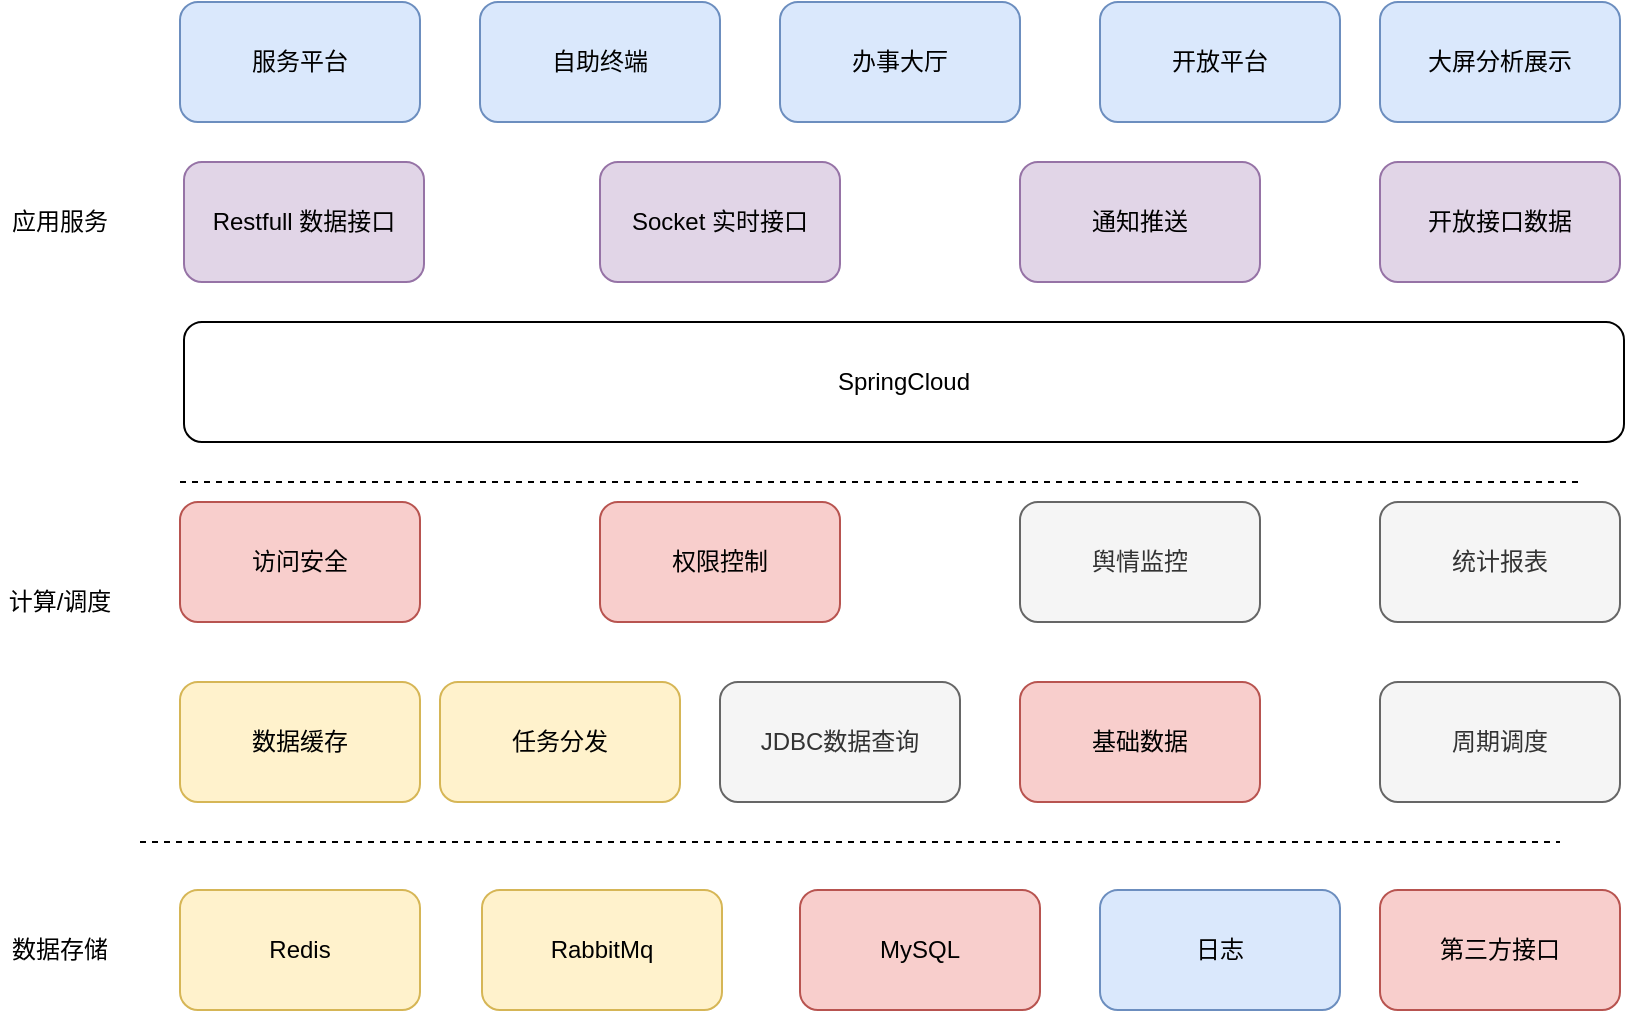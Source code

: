 <mxfile version="12.5.5" type="github">
  <diagram id="Hi7QrelX07eE-1ibjC6R" name="第 1 页">
    <mxGraphModel dx="891" dy="591" grid="1" gridSize="10" guides="1" tooltips="1" connect="1" arrows="1" fold="1" page="1" pageScale="1" pageWidth="827" pageHeight="1169" math="0" shadow="0">
      <root>
        <mxCell id="0"/>
        <mxCell id="1" parent="0"/>
        <mxCell id="vQXIs_iH9I_F0HhUDLEr-1" value="Redis" style="rounded=1;whiteSpace=wrap;html=1;fillColor=#fff2cc;strokeColor=#d6b656;" vertex="1" parent="1">
          <mxGeometry x="140" y="494" width="120" height="60" as="geometry"/>
        </mxCell>
        <mxCell id="vQXIs_iH9I_F0HhUDLEr-2" value="MySQL" style="rounded=1;whiteSpace=wrap;html=1;fillColor=#f8cecc;strokeColor=#b85450;" vertex="1" parent="1">
          <mxGeometry x="450" y="494" width="120" height="60" as="geometry"/>
        </mxCell>
        <mxCell id="vQXIs_iH9I_F0HhUDLEr-3" value="" style="endArrow=none;dashed=1;html=1;" edge="1" parent="1">
          <mxGeometry width="50" height="50" relative="1" as="geometry">
            <mxPoint x="120" y="470" as="sourcePoint"/>
            <mxPoint x="830" y="470" as="targetPoint"/>
            <Array as="points">
              <mxPoint x="400" y="470"/>
            </Array>
          </mxGeometry>
        </mxCell>
        <mxCell id="vQXIs_iH9I_F0HhUDLEr-4" value="数据存储" style="text;html=1;strokeColor=none;fillColor=none;align=center;verticalAlign=middle;whiteSpace=wrap;rounded=0;" vertex="1" parent="1">
          <mxGeometry x="50" y="514" width="60" height="20" as="geometry"/>
        </mxCell>
        <mxCell id="vQXIs_iH9I_F0HhUDLEr-5" value="日志" style="rounded=1;whiteSpace=wrap;html=1;fillColor=#dae8fc;strokeColor=#6c8ebf;" vertex="1" parent="1">
          <mxGeometry x="600" y="494" width="120" height="60" as="geometry"/>
        </mxCell>
        <mxCell id="vQXIs_iH9I_F0HhUDLEr-6" value="计算/调度" style="text;html=1;strokeColor=none;fillColor=none;align=center;verticalAlign=middle;whiteSpace=wrap;rounded=0;" vertex="1" parent="1">
          <mxGeometry x="50" y="340" width="60" height="20" as="geometry"/>
        </mxCell>
        <mxCell id="vQXIs_iH9I_F0HhUDLEr-7" value="应用服务" style="text;html=1;strokeColor=none;fillColor=none;align=center;verticalAlign=middle;whiteSpace=wrap;rounded=0;" vertex="1" parent="1">
          <mxGeometry x="50" y="150" width="60" height="20" as="geometry"/>
        </mxCell>
        <mxCell id="vQXIs_iH9I_F0HhUDLEr-15" value="周期调度" style="rounded=1;whiteSpace=wrap;html=1;fillColor=#f5f5f5;strokeColor=#666666;fontColor=#333333;" vertex="1" parent="1">
          <mxGeometry x="740" y="390" width="120" height="60" as="geometry"/>
        </mxCell>
        <mxCell id="vQXIs_iH9I_F0HhUDLEr-16" value="统计报表" style="rounded=1;whiteSpace=wrap;html=1;fillColor=#f5f5f5;strokeColor=#666666;fontColor=#333333;" vertex="1" parent="1">
          <mxGeometry x="740" y="300" width="120" height="60" as="geometry"/>
        </mxCell>
        <mxCell id="vQXIs_iH9I_F0HhUDLEr-17" value="Restfull 数据接口" style="rounded=1;whiteSpace=wrap;html=1;fillColor=#e1d5e7;strokeColor=#9673a6;" vertex="1" parent="1">
          <mxGeometry x="142" y="130" width="120" height="60" as="geometry"/>
        </mxCell>
        <mxCell id="vQXIs_iH9I_F0HhUDLEr-18" value="Socket 实时接口" style="rounded=1;whiteSpace=wrap;html=1;fillColor=#e1d5e7;strokeColor=#9673a6;" vertex="1" parent="1">
          <mxGeometry x="350" y="130" width="120" height="60" as="geometry"/>
        </mxCell>
        <mxCell id="vQXIs_iH9I_F0HhUDLEr-20" value="服务平台" style="rounded=1;whiteSpace=wrap;html=1;fillColor=#dae8fc;strokeColor=#6c8ebf;" vertex="1" parent="1">
          <mxGeometry x="140" y="50" width="120" height="60" as="geometry"/>
        </mxCell>
        <mxCell id="vQXIs_iH9I_F0HhUDLEr-21" value="自助终端" style="rounded=1;whiteSpace=wrap;html=1;fillColor=#dae8fc;strokeColor=#6c8ebf;" vertex="1" parent="1">
          <mxGeometry x="290" y="50" width="120" height="60" as="geometry"/>
        </mxCell>
        <mxCell id="vQXIs_iH9I_F0HhUDLEr-22" value="通知推送" style="rounded=1;whiteSpace=wrap;html=1;fillColor=#e1d5e7;strokeColor=#9673a6;" vertex="1" parent="1">
          <mxGeometry x="560" y="130" width="120" height="60" as="geometry"/>
        </mxCell>
        <mxCell id="vQXIs_iH9I_F0HhUDLEr-23" value="开放接口数据" style="rounded=1;whiteSpace=wrap;html=1;fillColor=#e1d5e7;strokeColor=#9673a6;" vertex="1" parent="1">
          <mxGeometry x="740" y="130" width="120" height="60" as="geometry"/>
        </mxCell>
        <mxCell id="vQXIs_iH9I_F0HhUDLEr-24" value="办事大厅" style="rounded=1;whiteSpace=wrap;html=1;fillColor=#dae8fc;strokeColor=#6c8ebf;" vertex="1" parent="1">
          <mxGeometry x="440" y="50" width="120" height="60" as="geometry"/>
        </mxCell>
        <mxCell id="vQXIs_iH9I_F0HhUDLEr-25" value="开放平台" style="rounded=1;whiteSpace=wrap;html=1;fillColor=#dae8fc;strokeColor=#6c8ebf;" vertex="1" parent="1">
          <mxGeometry x="600" y="50" width="120" height="60" as="geometry"/>
        </mxCell>
        <mxCell id="vQXIs_iH9I_F0HhUDLEr-26" value="JDBC数据查询" style="rounded=1;whiteSpace=wrap;html=1;fillColor=#f5f5f5;strokeColor=#666666;fontColor=#333333;" vertex="1" parent="1">
          <mxGeometry x="410" y="390" width="120" height="60" as="geometry"/>
        </mxCell>
        <mxCell id="vQXIs_iH9I_F0HhUDLEr-27" value="第三方接口" style="rounded=1;whiteSpace=wrap;html=1;fillColor=#f8cecc;strokeColor=#b85450;" vertex="1" parent="1">
          <mxGeometry x="740" y="494" width="120" height="60" as="geometry"/>
        </mxCell>
        <mxCell id="vQXIs_iH9I_F0HhUDLEr-28" value="基础数据" style="rounded=1;whiteSpace=wrap;html=1;fillColor=#f8cecc;strokeColor=#b85450;" vertex="1" parent="1">
          <mxGeometry x="560" y="390" width="120" height="60" as="geometry"/>
        </mxCell>
        <mxCell id="vQXIs_iH9I_F0HhUDLEr-29" value="访问安全" style="rounded=1;whiteSpace=wrap;html=1;fillColor=#f8cecc;strokeColor=#b85450;" vertex="1" parent="1">
          <mxGeometry x="140" y="300" width="120" height="60" as="geometry"/>
        </mxCell>
        <mxCell id="vQXIs_iH9I_F0HhUDLEr-30" value="" style="endArrow=none;dashed=1;html=1;" edge="1" parent="1">
          <mxGeometry width="50" height="50" relative="1" as="geometry">
            <mxPoint x="140" y="290" as="sourcePoint"/>
            <mxPoint x="840" y="290" as="targetPoint"/>
            <Array as="points">
              <mxPoint x="520" y="290"/>
            </Array>
          </mxGeometry>
        </mxCell>
        <mxCell id="vQXIs_iH9I_F0HhUDLEr-31" value="RabbitMq" style="rounded=1;whiteSpace=wrap;html=1;fillColor=#fff2cc;strokeColor=#d6b656;" vertex="1" parent="1">
          <mxGeometry x="291" y="494" width="120" height="60" as="geometry"/>
        </mxCell>
        <mxCell id="vQXIs_iH9I_F0HhUDLEr-32" value="舆情监控" style="rounded=1;whiteSpace=wrap;html=1;fillColor=#f5f5f5;strokeColor=#666666;fontColor=#333333;" vertex="1" parent="1">
          <mxGeometry x="560" y="300" width="120" height="60" as="geometry"/>
        </mxCell>
        <mxCell id="vQXIs_iH9I_F0HhUDLEr-35" value="数据缓存" style="rounded=1;whiteSpace=wrap;html=1;fillColor=#fff2cc;strokeColor=#d6b656;" vertex="1" parent="1">
          <mxGeometry x="140" y="390" width="120" height="60" as="geometry"/>
        </mxCell>
        <mxCell id="vQXIs_iH9I_F0HhUDLEr-36" value="任务分发" style="rounded=1;whiteSpace=wrap;html=1;fillColor=#fff2cc;strokeColor=#d6b656;" vertex="1" parent="1">
          <mxGeometry x="270" y="390" width="120" height="60" as="geometry"/>
        </mxCell>
        <mxCell id="vQXIs_iH9I_F0HhUDLEr-37" value="SpringCloud" style="rounded=1;whiteSpace=wrap;html=1;" vertex="1" parent="1">
          <mxGeometry x="142" y="210" width="720" height="60" as="geometry"/>
        </mxCell>
        <mxCell id="vQXIs_iH9I_F0HhUDLEr-38" value="大屏分析展示" style="rounded=1;whiteSpace=wrap;html=1;fillColor=#dae8fc;strokeColor=#6c8ebf;" vertex="1" parent="1">
          <mxGeometry x="740" y="50" width="120" height="60" as="geometry"/>
        </mxCell>
        <mxCell id="vQXIs_iH9I_F0HhUDLEr-39" value="权限控制" style="rounded=1;whiteSpace=wrap;html=1;fillColor=#f8cecc;strokeColor=#b85450;" vertex="1" parent="1">
          <mxGeometry x="350" y="300" width="120" height="60" as="geometry"/>
        </mxCell>
      </root>
    </mxGraphModel>
  </diagram>
</mxfile>
